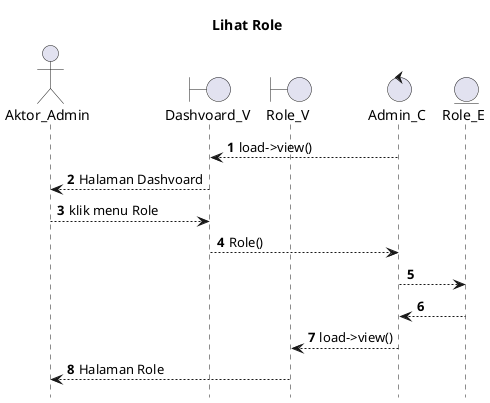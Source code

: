 @startuml

autonumber
hide footbox
title Lihat Role

Actor Aktor_Admin
boundary Dashvoard_V
boundary Role_V
control Admin_C
Entity Role_E

Admin_C --> Dashvoard_V: load->view()
Dashvoard_V --> Aktor_Admin: Halaman Dashvoard
Aktor_Admin --> Dashvoard_V: klik menu Role
Dashvoard_V --> Admin_C: Role()
Admin_C --> Role_E:
    
    Role_E --> Admin_C:
    Admin_C --> Role_V: load->view()
    Role_V --> Aktor_Admin: Halaman Role

@enduml